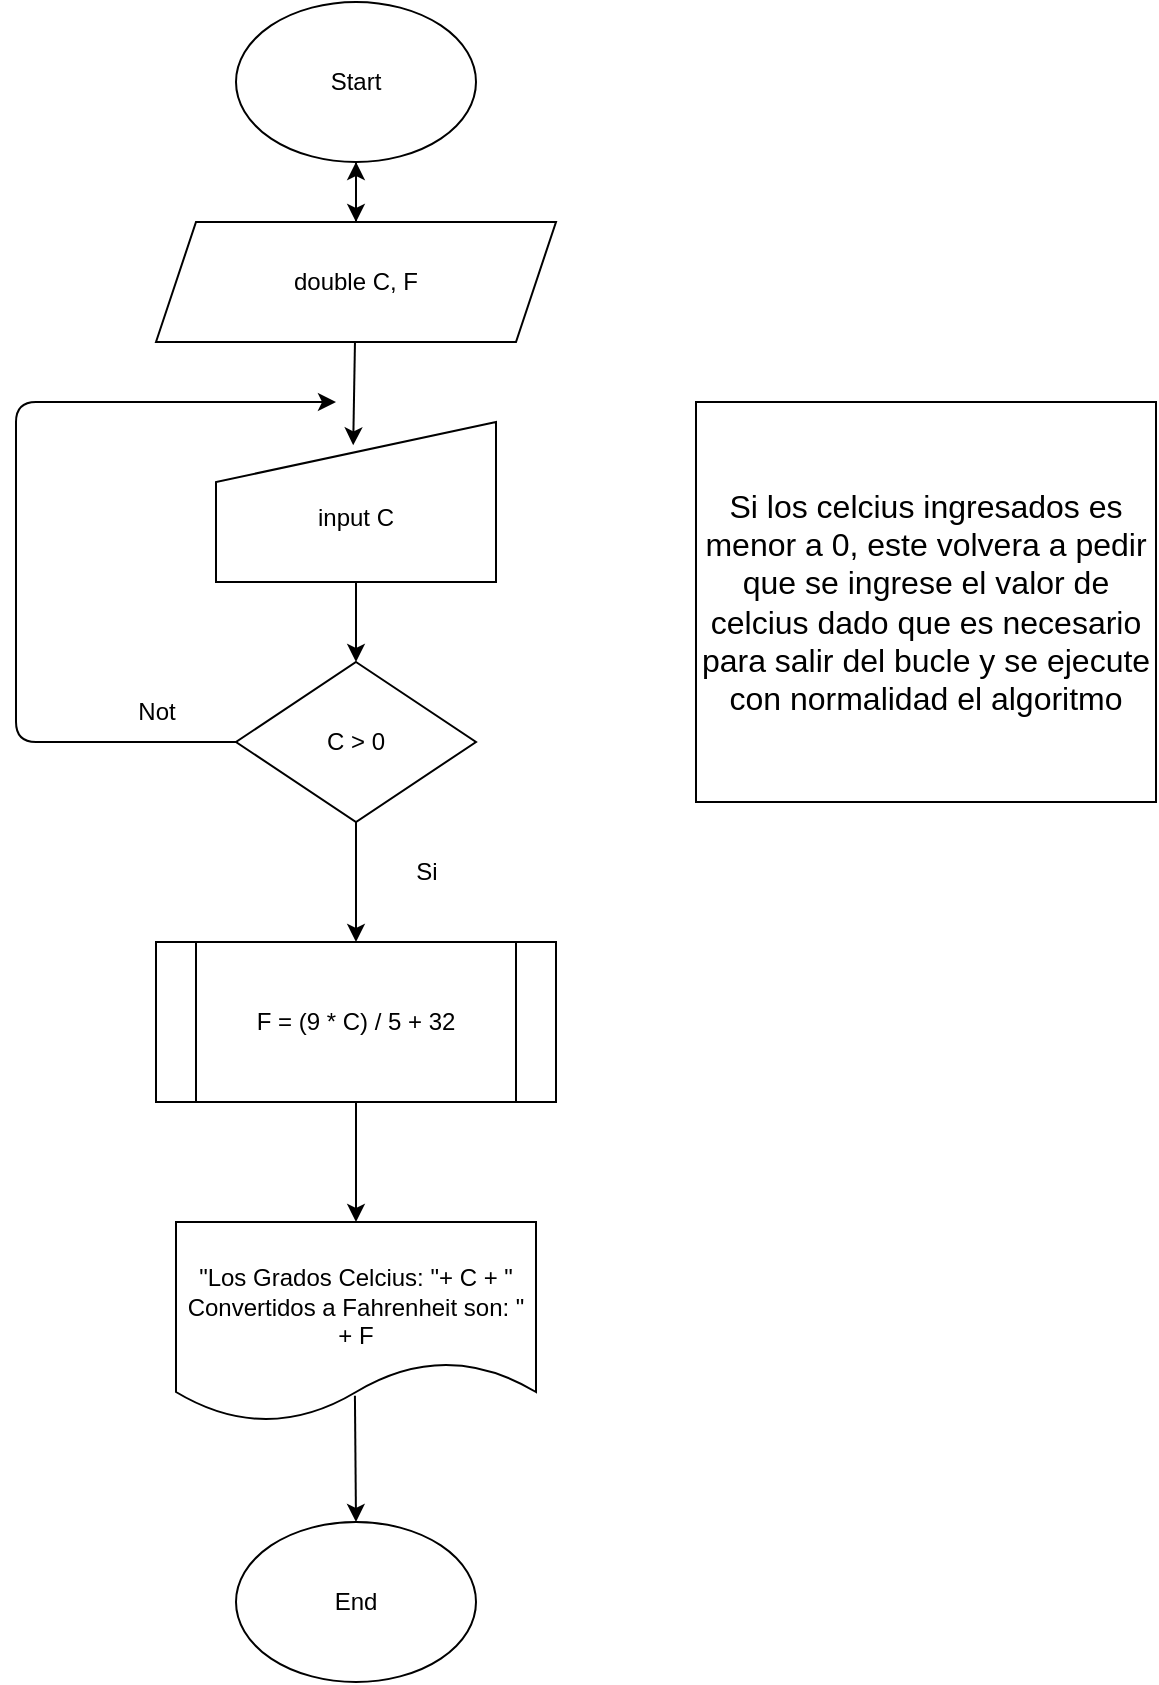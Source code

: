 <mxfile>
    <diagram id="sVO4ujXOcluqOw2zVoM1" name="Page-1">
        <mxGraphModel dx="1761" dy="921" grid="1" gridSize="10" guides="1" tooltips="1" connect="1" arrows="1" fold="1" page="1" pageScale="1" pageWidth="850" pageHeight="1100" math="0" shadow="0">
            <root>
                <mxCell id="0"/>
                <mxCell id="1" parent="0"/>
                <mxCell id="4" style="edgeStyle=none;html=1;entryX=0.5;entryY=0;entryDx=0;entryDy=0;" edge="1" parent="1" source="2" target="3">
                    <mxGeometry relative="1" as="geometry"/>
                </mxCell>
                <mxCell id="2" value="Start" style="ellipse;whiteSpace=wrap;html=1;" vertex="1" parent="1">
                    <mxGeometry x="350" width="120" height="80" as="geometry"/>
                </mxCell>
                <mxCell id="32" value="" style="edgeStyle=none;html=1;" edge="1" parent="1" source="3" target="2">
                    <mxGeometry relative="1" as="geometry"/>
                </mxCell>
                <mxCell id="3" value="double C, F" style="shape=parallelogram;perimeter=parallelogramPerimeter;whiteSpace=wrap;html=1;fixedSize=1;" vertex="1" parent="1">
                    <mxGeometry x="310" y="110" width="200" height="60" as="geometry"/>
                </mxCell>
                <mxCell id="8" value="" style="edgeStyle=none;html=1;" edge="1" parent="1" source="5" target="7">
                    <mxGeometry relative="1" as="geometry"/>
                </mxCell>
                <mxCell id="5" value="&lt;div&gt;&lt;br&gt;&lt;/div&gt;input C" style="shape=manualInput;whiteSpace=wrap;html=1;" vertex="1" parent="1">
                    <mxGeometry x="340" y="210" width="140" height="80" as="geometry"/>
                </mxCell>
                <mxCell id="6" style="edgeStyle=none;html=1;entryX=0.49;entryY=0.146;entryDx=0;entryDy=0;entryPerimeter=0;" edge="1" parent="1" source="3" target="5">
                    <mxGeometry relative="1" as="geometry"/>
                </mxCell>
                <mxCell id="9" style="edgeStyle=none;html=1;exitX=0;exitY=0.5;exitDx=0;exitDy=0;" edge="1" parent="1" source="7">
                    <mxGeometry relative="1" as="geometry">
                        <mxPoint x="400" y="200" as="targetPoint"/>
                        <Array as="points">
                            <mxPoint x="240" y="370"/>
                            <mxPoint x="240" y="310"/>
                            <mxPoint x="240" y="200"/>
                        </Array>
                    </mxGeometry>
                </mxCell>
                <mxCell id="10" style="edgeStyle=none;html=1;exitX=0.5;exitY=1;exitDx=0;exitDy=0;entryX=0.5;entryY=0;entryDx=0;entryDy=0;" edge="1" parent="1" source="7" target="27">
                    <mxGeometry relative="1" as="geometry">
                        <mxPoint x="410.84" y="473.6" as="targetPoint"/>
                        <Array as="points"/>
                    </mxGeometry>
                </mxCell>
                <mxCell id="7" value="C &amp;gt; 0" style="rhombus;whiteSpace=wrap;html=1;" vertex="1" parent="1">
                    <mxGeometry x="350" y="330" width="120" height="80" as="geometry"/>
                </mxCell>
                <mxCell id="12" value="Not" style="text;html=1;align=center;verticalAlign=middle;resizable=0;points=[];autosize=1;strokeColor=none;fillColor=none;" vertex="1" parent="1">
                    <mxGeometry x="290" y="340" width="40" height="30" as="geometry"/>
                </mxCell>
                <mxCell id="30" style="edgeStyle=none;html=1;" edge="1" parent="1" source="27">
                    <mxGeometry relative="1" as="geometry">
                        <mxPoint x="410" y="610.0" as="targetPoint"/>
                    </mxGeometry>
                </mxCell>
                <mxCell id="27" value="F = (9 * C) / 5 + 32" style="shape=process;whiteSpace=wrap;html=1;backgroundOutline=1;" vertex="1" parent="1">
                    <mxGeometry x="310" y="470" width="200" height="80" as="geometry"/>
                </mxCell>
                <mxCell id="29" value="Si" style="text;html=1;align=center;verticalAlign=middle;resizable=0;points=[];autosize=1;strokeColor=none;fillColor=none;" vertex="1" parent="1">
                    <mxGeometry x="430" y="420" width="30" height="30" as="geometry"/>
                </mxCell>
                <mxCell id="34" style="edgeStyle=none;html=1;entryX=0.5;entryY=0;entryDx=0;entryDy=0;exitX=0.497;exitY=0.869;exitDx=0;exitDy=0;exitPerimeter=0;" edge="1" parent="1" source="31" target="33">
                    <mxGeometry relative="1" as="geometry"/>
                </mxCell>
                <mxCell id="31" value="&lt;div&gt;&lt;br&gt;&lt;/div&gt;&quot;Los Grados Celcius: &quot;+ C + &quot; Convertidos a Fahrenheit son: &quot; + F" style="shape=document;whiteSpace=wrap;html=1;boundedLbl=1;" vertex="1" parent="1">
                    <mxGeometry x="320" y="610" width="180" height="100" as="geometry"/>
                </mxCell>
                <mxCell id="33" value="End" style="ellipse;whiteSpace=wrap;html=1;" vertex="1" parent="1">
                    <mxGeometry x="350" y="760" width="120" height="80" as="geometry"/>
                </mxCell>
                <mxCell id="36" value="Si los celcius ingresados es menor a 0, este volvera a pedir que se ingrese el valor de celcius dado que es necesario para salir del bucle y se ejecute con normalidad el algoritmo" style="whiteSpace=wrap;html=1;fontSize=16;" vertex="1" parent="1">
                    <mxGeometry x="580" y="200" width="230" height="200" as="geometry"/>
                </mxCell>
            </root>
        </mxGraphModel>
    </diagram>
</mxfile>